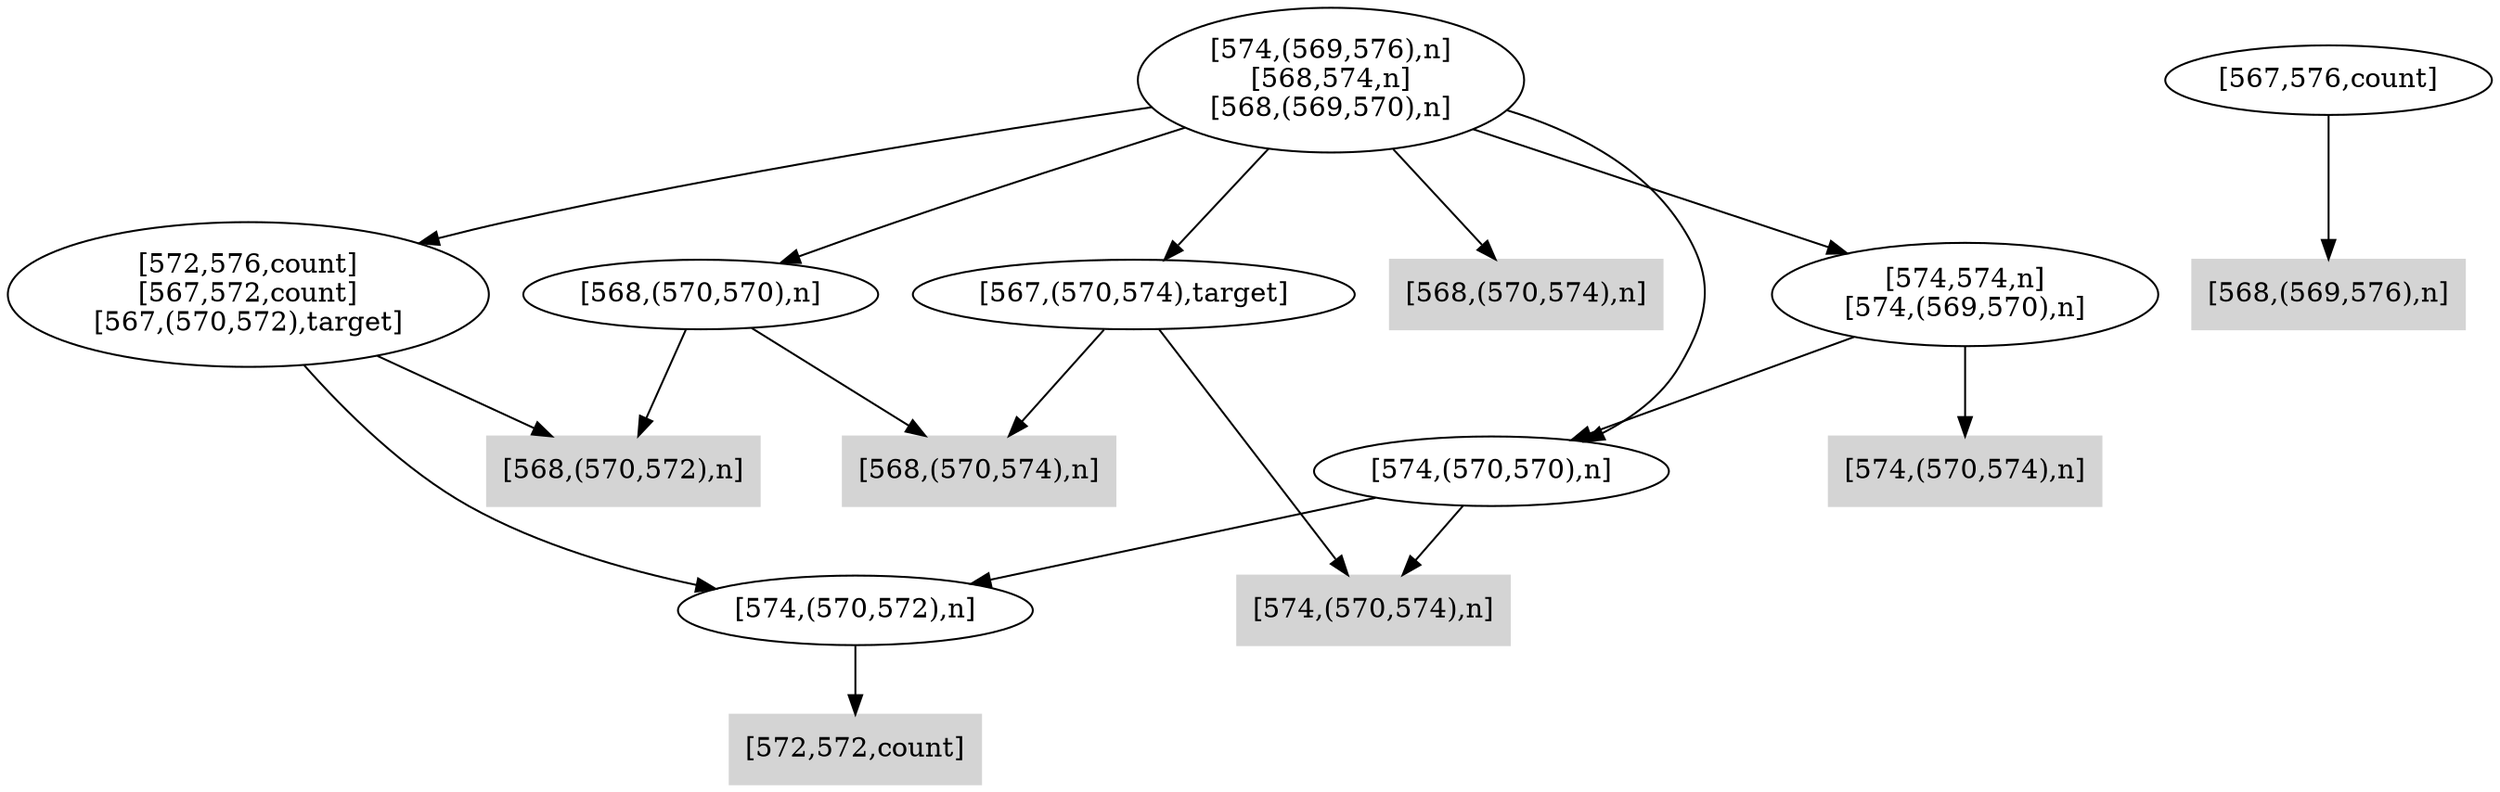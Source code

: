 digraph { 
287 [shape=box,style=filled,color=".0 .0 .83",label="[568,(570,572),n]"];
288 [shape=box,style=filled,color=".0 .0 .83",label="[572,572,count]"];
289 [label="[574,(570,572),n]"];
290 [label="[572,576,count]\n[567,572,count]\n[567,(570,572),target]"];
291 [shape=box,style=filled,color=".0 .0 .83",label="[568,(570,574),n]"];
292 [shape=box,style=filled,color=".0 .0 .83",label="[574,(570,574),n]"];
293 [label="[567,(570,574),target]"];
294 [shape=box,style=filled,color=".0 .0 .83",label="[568,(569,576),n]"];
295 [label="[567,576,count]"];
296 [label="[568,(570,570),n]"];
297 [shape=box,style=filled,color=".0 .0 .83",label="[568,(570,574),n]"];
298 [label="[574,(570,570),n]"];
299 [shape=box,style=filled,color=".0 .0 .83",label="[574,(570,574),n]"];
300 [label="[574,574,n]\n[574,(569,570),n]"];
301 [label="[574,(569,576),n]\n[568,574,n]\n[568,(569,570),n]"];
289 -> 288;
290 -> 287;
290 -> 289;
293 -> 291;
293 -> 292;
295 -> 294;
296 -> 287;
296 -> 291;
298 -> 289;
298 -> 292;
300 -> 298;
300 -> 299;
301 -> 290;
301 -> 293;
301 -> 296;
301 -> 297;
301 -> 298;
301 -> 300;
}